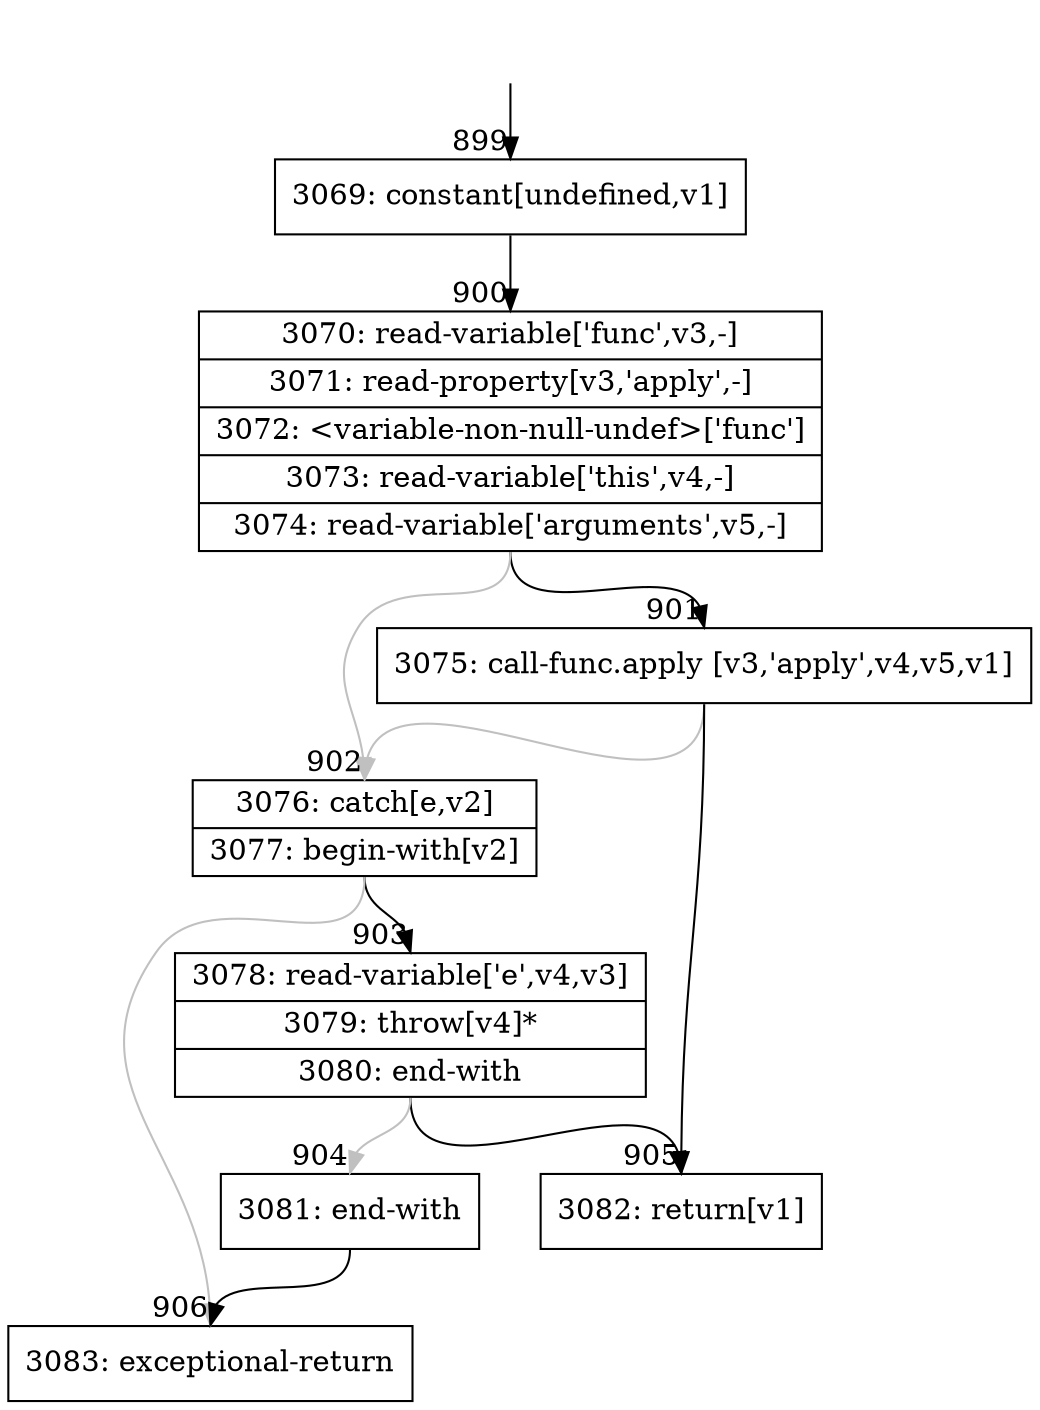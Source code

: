 digraph {
rankdir="TD"
BB_entry67[shape=none,label=""];
BB_entry67 -> BB899 [tailport=s, headport=n, headlabel="    899"]
BB899 [shape=record label="{3069: constant[undefined,v1]}" ] 
BB899 -> BB900 [tailport=s, headport=n, headlabel="      900"]
BB900 [shape=record label="{3070: read-variable['func',v3,-]|3071: read-property[v3,'apply',-]|3072: \<variable-non-null-undef\>['func']|3073: read-variable['this',v4,-]|3074: read-variable['arguments',v5,-]}" ] 
BB900 -> BB901 [tailport=s, headport=n, headlabel="      901"]
BB900 -> BB902 [tailport=s, headport=n, color=gray, headlabel="      902"]
BB901 [shape=record label="{3075: call-func.apply [v3,'apply',v4,v5,v1]}" ] 
BB901 -> BB905 [tailport=s, headport=n, headlabel="      905"]
BB901 -> BB902 [tailport=s, headport=n, color=gray]
BB902 [shape=record label="{3076: catch[e,v2]|3077: begin-with[v2]}" ] 
BB902 -> BB903 [tailport=s, headport=n, headlabel="      903"]
BB902 -> BB906 [tailport=s, headport=n, color=gray, headlabel="      906"]
BB903 [shape=record label="{3078: read-variable['e',v4,v3]|3079: throw[v4]*|3080: end-with}" ] 
BB903 -> BB905 [tailport=s, headport=n]
BB903 -> BB904 [tailport=s, headport=n, color=gray, headlabel="      904"]
BB904 [shape=record label="{3081: end-with}" ] 
BB904 -> BB906 [tailport=s, headport=n]
BB905 [shape=record label="{3082: return[v1]}" ] 
BB906 [shape=record label="{3083: exceptional-return}" ] 
//#$~ 1027
}
